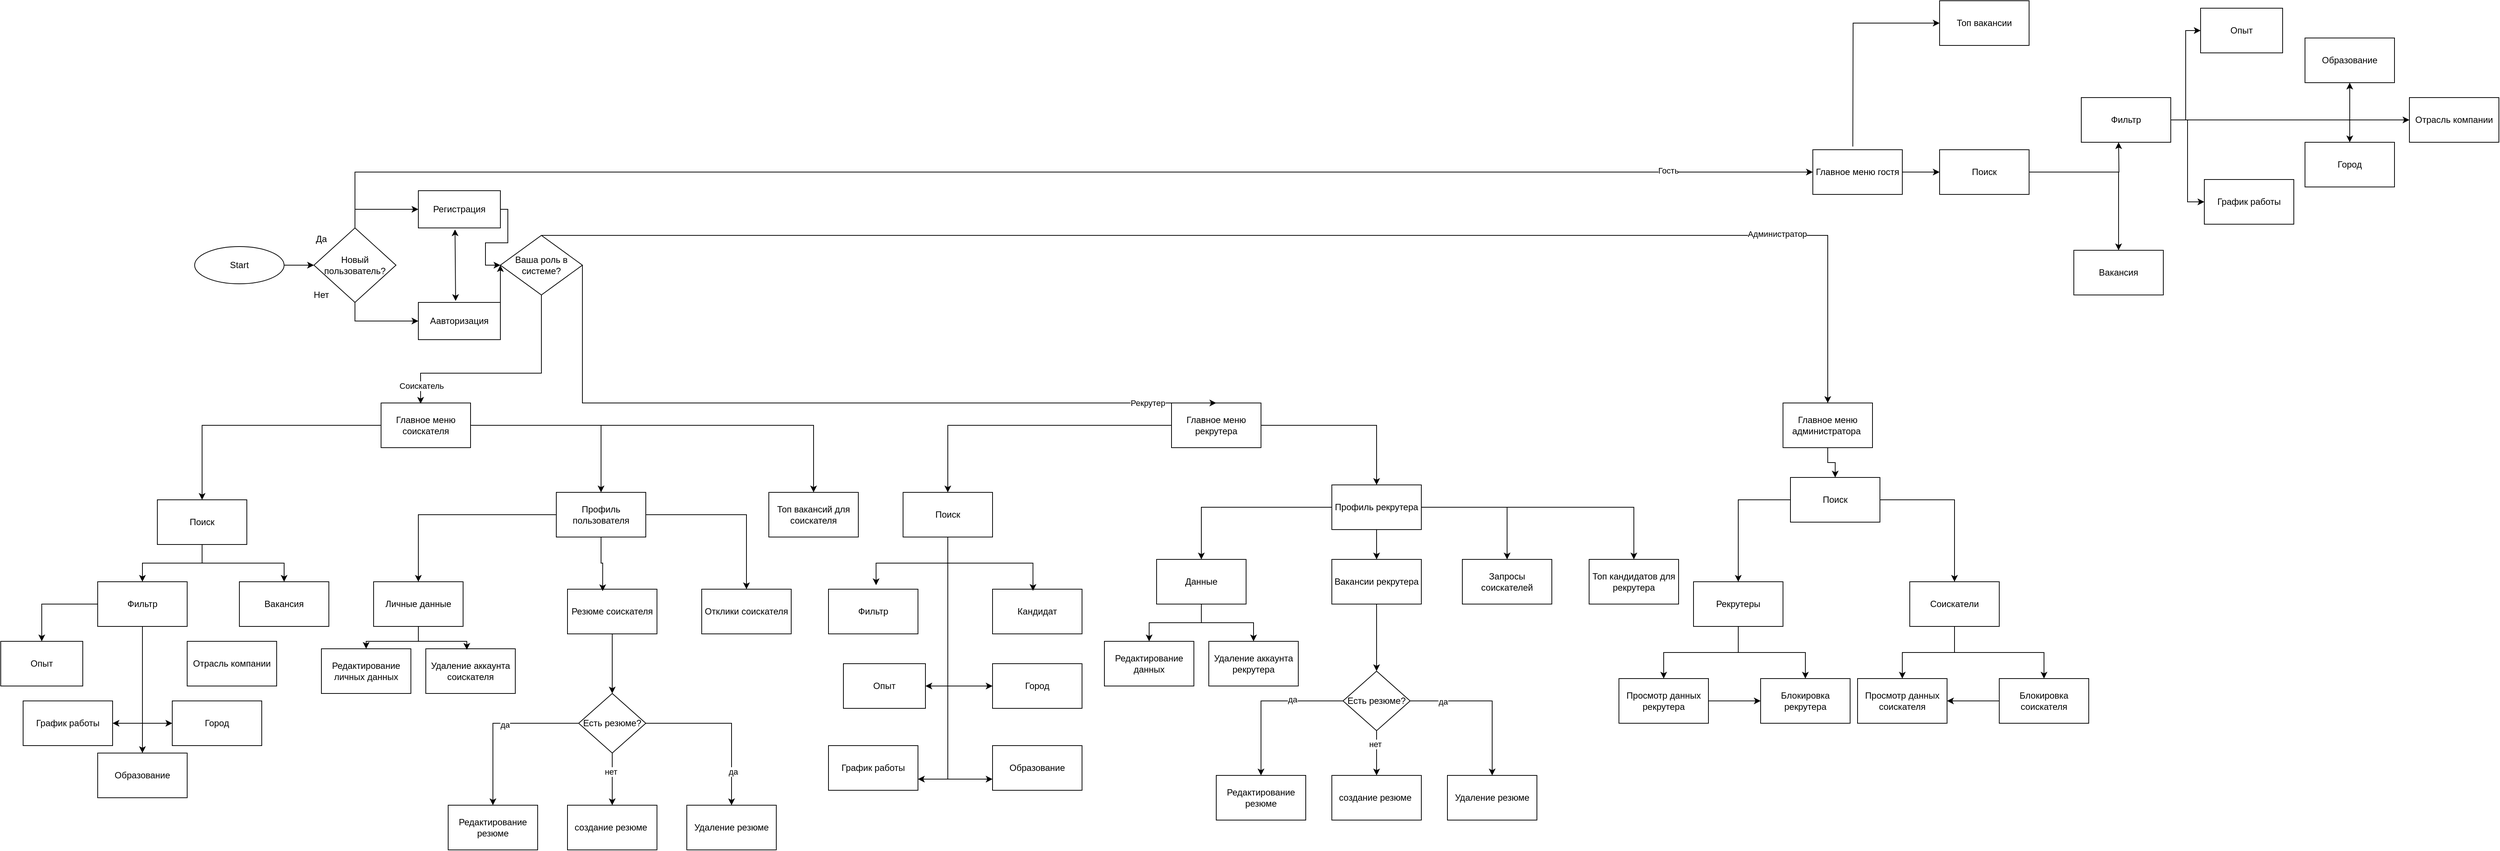 <mxfile version="24.2.3" type="device">
  <diagram name="Страница — 1" id="JCTOw_cMsSzXaskNIPsO">
    <mxGraphModel dx="4131" dy="2893" grid="1" gridSize="10" guides="1" tooltips="1" connect="1" arrows="1" fold="1" page="1" pageScale="1" pageWidth="2500" pageHeight="2000" math="0" shadow="0">
      <root>
        <mxCell id="0" />
        <mxCell id="1" parent="0" />
        <mxCell id="JZkYV2BFQ3dBwdrkWC1B-2" value="Start" style="ellipse;whiteSpace=wrap;html=1;" parent="1" vertex="1">
          <mxGeometry x="10" y="110" width="120" height="50" as="geometry" />
        </mxCell>
        <mxCell id="JZkYV2BFQ3dBwdrkWC1B-20" style="edgeStyle=orthogonalEdgeStyle;rounded=0;orthogonalLoop=1;jettySize=auto;html=1;exitX=0.5;exitY=1;exitDx=0;exitDy=0;entryX=0;entryY=0.5;entryDx=0;entryDy=0;" parent="1" source="JZkYV2BFQ3dBwdrkWC1B-6" target="JZkYV2BFQ3dBwdrkWC1B-12" edge="1">
          <mxGeometry relative="1" as="geometry" />
        </mxCell>
        <mxCell id="JZkYV2BFQ3dBwdrkWC1B-6" value="Новый пользователь?" style="rhombus;whiteSpace=wrap;html=1;" parent="1" vertex="1">
          <mxGeometry x="170" y="85" width="110" height="100" as="geometry" />
        </mxCell>
        <mxCell id="JZkYV2BFQ3dBwdrkWC1B-8" value="Да" style="text;strokeColor=none;align=center;fillColor=none;html=1;verticalAlign=middle;whiteSpace=wrap;rounded=0;" parent="1" vertex="1">
          <mxGeometry x="150" y="85" width="60" height="30" as="geometry" />
        </mxCell>
        <mxCell id="JZkYV2BFQ3dBwdrkWC1B-9" value="Нет" style="text;strokeColor=none;align=center;fillColor=none;html=1;verticalAlign=middle;whiteSpace=wrap;rounded=0;" parent="1" vertex="1">
          <mxGeometry x="150" y="160" width="60" height="30" as="geometry" />
        </mxCell>
        <mxCell id="JZkYV2BFQ3dBwdrkWC1B-28" style="edgeStyle=orthogonalEdgeStyle;rounded=0;orthogonalLoop=1;jettySize=auto;html=1;exitX=1;exitY=0.5;exitDx=0;exitDy=0;entryX=0;entryY=0.5;entryDx=0;entryDy=0;" parent="1" source="JZkYV2BFQ3dBwdrkWC1B-11" target="JZkYV2BFQ3dBwdrkWC1B-27" edge="1">
          <mxGeometry relative="1" as="geometry">
            <Array as="points">
              <mxPoint x="430" y="60" />
              <mxPoint x="430" y="105" />
              <mxPoint x="400" y="105" />
              <mxPoint x="400" y="135" />
            </Array>
          </mxGeometry>
        </mxCell>
        <mxCell id="JZkYV2BFQ3dBwdrkWC1B-11" value="Регистрация" style="rounded=0;whiteSpace=wrap;html=1;" parent="1" vertex="1">
          <mxGeometry x="310" y="35" width="110" height="50" as="geometry" />
        </mxCell>
        <mxCell id="JZkYV2BFQ3dBwdrkWC1B-12" value="Аавторизация" style="rounded=0;whiteSpace=wrap;html=1;" parent="1" vertex="1">
          <mxGeometry x="310" y="185" width="110" height="50" as="geometry" />
        </mxCell>
        <mxCell id="JZkYV2BFQ3dBwdrkWC1B-17" value="" style="endArrow=classic;html=1;rounded=0;exitX=1;exitY=0.5;exitDx=0;exitDy=0;entryX=0;entryY=0.5;entryDx=0;entryDy=0;" parent="1" source="JZkYV2BFQ3dBwdrkWC1B-2" target="JZkYV2BFQ3dBwdrkWC1B-6" edge="1">
          <mxGeometry width="50" height="50" relative="1" as="geometry">
            <mxPoint x="390" y="300" as="sourcePoint" />
            <mxPoint x="440" y="250" as="targetPoint" />
          </mxGeometry>
        </mxCell>
        <mxCell id="JZkYV2BFQ3dBwdrkWC1B-21" value="" style="endArrow=classic;html=1;rounded=0;exitX=0.5;exitY=0;exitDx=0;exitDy=0;entryX=0;entryY=0.5;entryDx=0;entryDy=0;" parent="1" source="JZkYV2BFQ3dBwdrkWC1B-6" target="JZkYV2BFQ3dBwdrkWC1B-11" edge="1">
          <mxGeometry width="50" height="50" relative="1" as="geometry">
            <mxPoint x="390" y="300" as="sourcePoint" />
            <mxPoint x="300" y="60" as="targetPoint" />
            <Array as="points">
              <mxPoint x="225" y="60" />
            </Array>
          </mxGeometry>
        </mxCell>
        <mxCell id="JZkYV2BFQ3dBwdrkWC1B-27" value="Ваша роль в системе?" style="rhombus;whiteSpace=wrap;html=1;" parent="1" vertex="1">
          <mxGeometry x="420" y="95" width="110" height="80" as="geometry" />
        </mxCell>
        <mxCell id="r6MJN3_iS-Vz3nR1FELD-7" style="edgeStyle=orthogonalEdgeStyle;rounded=0;orthogonalLoop=1;jettySize=auto;html=1;entryX=0.5;entryY=0;entryDx=0;entryDy=0;" edge="1" parent="1" source="JZkYV2BFQ3dBwdrkWC1B-35" target="r6MJN3_iS-Vz3nR1FELD-3">
          <mxGeometry relative="1" as="geometry" />
        </mxCell>
        <mxCell id="JZkYV2BFQ3dBwdrkWC1B-35" value="Главное меню администратора&amp;nbsp;" style="rounded=0;whiteSpace=wrap;html=1;" parent="1" vertex="1">
          <mxGeometry x="2140" y="320" width="120" height="60" as="geometry" />
        </mxCell>
        <mxCell id="UZWlOfNiGWSKDZicaVTg-37" style="edgeStyle=orthogonalEdgeStyle;rounded=0;orthogonalLoop=1;jettySize=auto;html=1;entryX=0.5;entryY=0;entryDx=0;entryDy=0;" parent="1" source="JZkYV2BFQ3dBwdrkWC1B-36" target="UZWlOfNiGWSKDZicaVTg-11" edge="1">
          <mxGeometry relative="1" as="geometry" />
        </mxCell>
        <mxCell id="UZWlOfNiGWSKDZicaVTg-38" value="" style="edgeStyle=orthogonalEdgeStyle;rounded=0;orthogonalLoop=1;jettySize=auto;html=1;" parent="1" source="JZkYV2BFQ3dBwdrkWC1B-36" target="UZWlOfNiGWSKDZicaVTg-12" edge="1">
          <mxGeometry relative="1" as="geometry" />
        </mxCell>
        <mxCell id="JZkYV2BFQ3dBwdrkWC1B-36" value="Главное меню рекрутера" style="rounded=0;whiteSpace=wrap;html=1;" parent="1" vertex="1">
          <mxGeometry x="1320" y="320" width="120" height="60" as="geometry" />
        </mxCell>
        <mxCell id="ZCse95G9iP8u16o-Q77A-19" style="edgeStyle=orthogonalEdgeStyle;rounded=0;orthogonalLoop=1;jettySize=auto;html=1;entryX=0.5;entryY=0;entryDx=0;entryDy=0;" parent="1" source="JZkYV2BFQ3dBwdrkWC1B-37" target="JZkYV2BFQ3dBwdrkWC1B-57" edge="1">
          <mxGeometry relative="1" as="geometry" />
        </mxCell>
        <mxCell id="ZCse95G9iP8u16o-Q77A-20" style="edgeStyle=orthogonalEdgeStyle;rounded=0;orthogonalLoop=1;jettySize=auto;html=1;entryX=0.5;entryY=0;entryDx=0;entryDy=0;" parent="1" source="JZkYV2BFQ3dBwdrkWC1B-37" target="ZCse95G9iP8u16o-Q77A-1" edge="1">
          <mxGeometry relative="1" as="geometry" />
        </mxCell>
        <mxCell id="ZCse95G9iP8u16o-Q77A-25" style="edgeStyle=orthogonalEdgeStyle;rounded=0;orthogonalLoop=1;jettySize=auto;html=1;" parent="1" source="JZkYV2BFQ3dBwdrkWC1B-37" target="ZCse95G9iP8u16o-Q77A-2" edge="1">
          <mxGeometry relative="1" as="geometry" />
        </mxCell>
        <mxCell id="JZkYV2BFQ3dBwdrkWC1B-37" value="Главное меню соискателя" style="rounded=0;whiteSpace=wrap;html=1;" parent="1" vertex="1">
          <mxGeometry x="260" y="320" width="120" height="60" as="geometry" />
        </mxCell>
        <mxCell id="JZkYV2BFQ3dBwdrkWC1B-47" value="" style="endArrow=classic;html=1;rounded=0;exitX=0.5;exitY=0;exitDx=0;exitDy=0;entryX=0.5;entryY=0;entryDx=0;entryDy=0;" parent="1" source="JZkYV2BFQ3dBwdrkWC1B-27" target="JZkYV2BFQ3dBwdrkWC1B-35" edge="1">
          <mxGeometry width="50" height="50" relative="1" as="geometry">
            <mxPoint x="390" y="420" as="sourcePoint" />
            <mxPoint x="440" y="370" as="targetPoint" />
            <Array as="points">
              <mxPoint x="2200" y="95" />
            </Array>
          </mxGeometry>
        </mxCell>
        <mxCell id="JZkYV2BFQ3dBwdrkWC1B-53" value="Администратор" style="edgeLabel;html=1;align=center;verticalAlign=middle;resizable=0;points=[];" parent="JZkYV2BFQ3dBwdrkWC1B-47" vertex="1" connectable="0">
          <mxGeometry x="0.699" y="2" relative="1" as="geometry">
            <mxPoint as="offset" />
          </mxGeometry>
        </mxCell>
        <mxCell id="JZkYV2BFQ3dBwdrkWC1B-48" value="" style="endArrow=classic;html=1;rounded=0;exitX=1;exitY=0.5;exitDx=0;exitDy=0;entryX=0.5;entryY=0;entryDx=0;entryDy=0;" parent="1" source="JZkYV2BFQ3dBwdrkWC1B-27" target="JZkYV2BFQ3dBwdrkWC1B-36" edge="1">
          <mxGeometry width="50" height="50" relative="1" as="geometry">
            <mxPoint x="470" y="440" as="sourcePoint" />
            <mxPoint x="440" y="370" as="targetPoint" />
            <Array as="points">
              <mxPoint x="530" y="320" />
              <mxPoint x="881" y="320" />
              <mxPoint x="1160" y="320" />
            </Array>
          </mxGeometry>
        </mxCell>
        <mxCell id="JZkYV2BFQ3dBwdrkWC1B-54" value="Рекрутер" style="edgeLabel;html=1;align=center;verticalAlign=middle;resizable=0;points=[];" parent="JZkYV2BFQ3dBwdrkWC1B-48" vertex="1" connectable="0">
          <mxGeometry x="-0.053" y="-2" relative="1" as="geometry">
            <mxPoint x="453" y="-2" as="offset" />
          </mxGeometry>
        </mxCell>
        <mxCell id="JZkYV2BFQ3dBwdrkWC1B-49" value="" style="endArrow=classic;html=1;rounded=0;entryX=0.442;entryY=0.017;entryDx=0;entryDy=0;entryPerimeter=0;exitX=0.5;exitY=1;exitDx=0;exitDy=0;" parent="1" source="JZkYV2BFQ3dBwdrkWC1B-27" target="JZkYV2BFQ3dBwdrkWC1B-37" edge="1">
          <mxGeometry width="50" height="50" relative="1" as="geometry">
            <mxPoint x="470" y="180" as="sourcePoint" />
            <mxPoint x="440" y="370" as="targetPoint" />
            <Array as="points">
              <mxPoint x="475" y="280" />
              <mxPoint x="313" y="280" />
            </Array>
          </mxGeometry>
        </mxCell>
        <mxCell id="JZkYV2BFQ3dBwdrkWC1B-55" value="Соискатель" style="edgeLabel;html=1;align=center;verticalAlign=middle;resizable=0;points=[];" parent="JZkYV2BFQ3dBwdrkWC1B-49" vertex="1" connectable="0">
          <mxGeometry x="0.841" y="1" relative="1" as="geometry">
            <mxPoint as="offset" />
          </mxGeometry>
        </mxCell>
        <mxCell id="JZkYV2BFQ3dBwdrkWC1B-52" value="" style="endArrow=classic;startArrow=classic;html=1;rounded=0;entryX=0.447;entryY=0.978;entryDx=0;entryDy=0;entryPerimeter=0;" parent="1" edge="1">
          <mxGeometry width="50" height="50" relative="1" as="geometry">
            <mxPoint x="360" y="183.05" as="sourcePoint" />
            <mxPoint x="359.17" y="86.95" as="targetPoint" />
          </mxGeometry>
        </mxCell>
        <mxCell id="JZkYV2BFQ3dBwdrkWC1B-56" value="" style="endArrow=classic;html=1;rounded=0;entryX=0;entryY=0.5;entryDx=0;entryDy=0;" parent="1" target="JZkYV2BFQ3dBwdrkWC1B-27" edge="1">
          <mxGeometry width="50" height="50" relative="1" as="geometry">
            <mxPoint x="420" y="210" as="sourcePoint" />
            <mxPoint x="450" y="180" as="targetPoint" />
          </mxGeometry>
        </mxCell>
        <mxCell id="ZCse95G9iP8u16o-Q77A-11" style="edgeStyle=orthogonalEdgeStyle;rounded=0;orthogonalLoop=1;jettySize=auto;html=1;entryX=0.5;entryY=0;entryDx=0;entryDy=0;" parent="1" source="JZkYV2BFQ3dBwdrkWC1B-57" target="ZCse95G9iP8u16o-Q77A-4" edge="1">
          <mxGeometry relative="1" as="geometry" />
        </mxCell>
        <mxCell id="ZCse95G9iP8u16o-Q77A-12" style="edgeStyle=orthogonalEdgeStyle;rounded=0;orthogonalLoop=1;jettySize=auto;html=1;entryX=0.5;entryY=0;entryDx=0;entryDy=0;" parent="1" source="JZkYV2BFQ3dBwdrkWC1B-57" target="ZCse95G9iP8u16o-Q77A-5" edge="1">
          <mxGeometry relative="1" as="geometry" />
        </mxCell>
        <mxCell id="JZkYV2BFQ3dBwdrkWC1B-57" value="Поиск" style="rounded=0;whiteSpace=wrap;html=1;" parent="1" vertex="1">
          <mxGeometry x="-40" y="450" width="120" height="60" as="geometry" />
        </mxCell>
        <mxCell id="ZCse95G9iP8u16o-Q77A-23" style="edgeStyle=orthogonalEdgeStyle;rounded=0;orthogonalLoop=1;jettySize=auto;html=1;entryX=0.5;entryY=0;entryDx=0;entryDy=0;" parent="1" source="ZCse95G9iP8u16o-Q77A-1" target="ZCse95G9iP8u16o-Q77A-21" edge="1">
          <mxGeometry relative="1" as="geometry" />
        </mxCell>
        <mxCell id="UZWlOfNiGWSKDZicaVTg-9" style="edgeStyle=orthogonalEdgeStyle;rounded=0;orthogonalLoop=1;jettySize=auto;html=1;entryX=0.5;entryY=0;entryDx=0;entryDy=0;" parent="1" source="ZCse95G9iP8u16o-Q77A-1" target="ZCse95G9iP8u16o-Q77A-27" edge="1">
          <mxGeometry relative="1" as="geometry" />
        </mxCell>
        <mxCell id="ZCse95G9iP8u16o-Q77A-1" value="Профиль пользователя" style="rounded=0;whiteSpace=wrap;html=1;" parent="1" vertex="1">
          <mxGeometry x="495" y="440" width="120" height="60" as="geometry" />
        </mxCell>
        <mxCell id="ZCse95G9iP8u16o-Q77A-2" value="Топ вакансий для соискателя" style="rounded=0;whiteSpace=wrap;html=1;" parent="1" vertex="1">
          <mxGeometry x="780" y="440" width="120" height="60" as="geometry" />
        </mxCell>
        <mxCell id="ZCse95G9iP8u16o-Q77A-14" style="edgeStyle=orthogonalEdgeStyle;rounded=0;orthogonalLoop=1;jettySize=auto;html=1;entryX=0.5;entryY=0;entryDx=0;entryDy=0;" parent="1" source="ZCse95G9iP8u16o-Q77A-4" target="ZCse95G9iP8u16o-Q77A-6" edge="1">
          <mxGeometry relative="1" as="geometry" />
        </mxCell>
        <mxCell id="ZCse95G9iP8u16o-Q77A-15" style="edgeStyle=orthogonalEdgeStyle;rounded=0;orthogonalLoop=1;jettySize=auto;html=1;entryX=1;entryY=0.5;entryDx=0;entryDy=0;" parent="1" source="ZCse95G9iP8u16o-Q77A-4" target="ZCse95G9iP8u16o-Q77A-10" edge="1">
          <mxGeometry relative="1" as="geometry" />
        </mxCell>
        <mxCell id="ZCse95G9iP8u16o-Q77A-16" style="edgeStyle=orthogonalEdgeStyle;rounded=0;orthogonalLoop=1;jettySize=auto;html=1;entryX=0;entryY=0.5;entryDx=0;entryDy=0;" parent="1" source="ZCse95G9iP8u16o-Q77A-4" target="ZCse95G9iP8u16o-Q77A-8" edge="1">
          <mxGeometry relative="1" as="geometry" />
        </mxCell>
        <mxCell id="ZCse95G9iP8u16o-Q77A-18" style="edgeStyle=orthogonalEdgeStyle;rounded=0;orthogonalLoop=1;jettySize=auto;html=1;entryX=0.5;entryY=0;entryDx=0;entryDy=0;" parent="1" source="ZCse95G9iP8u16o-Q77A-4" target="ZCse95G9iP8u16o-Q77A-9" edge="1">
          <mxGeometry relative="1" as="geometry" />
        </mxCell>
        <mxCell id="ZCse95G9iP8u16o-Q77A-4" value="Фильтр" style="rounded=0;whiteSpace=wrap;html=1;" parent="1" vertex="1">
          <mxGeometry x="-120" y="560" width="120" height="60" as="geometry" />
        </mxCell>
        <mxCell id="ZCse95G9iP8u16o-Q77A-5" value="Вакансия" style="rounded=0;whiteSpace=wrap;html=1;" parent="1" vertex="1">
          <mxGeometry x="70" y="560" width="120" height="60" as="geometry" />
        </mxCell>
        <mxCell id="ZCse95G9iP8u16o-Q77A-6" value="Опыт" style="rounded=0;whiteSpace=wrap;html=1;" parent="1" vertex="1">
          <mxGeometry x="-250" y="640" width="110" height="60" as="geometry" />
        </mxCell>
        <mxCell id="ZCse95G9iP8u16o-Q77A-7" value="Отрасль компании" style="rounded=0;whiteSpace=wrap;html=1;" parent="1" vertex="1">
          <mxGeometry y="640" width="120" height="60" as="geometry" />
        </mxCell>
        <mxCell id="ZCse95G9iP8u16o-Q77A-8" value="Город" style="rounded=0;whiteSpace=wrap;html=1;" parent="1" vertex="1">
          <mxGeometry x="-20" y="720" width="120" height="60" as="geometry" />
        </mxCell>
        <mxCell id="ZCse95G9iP8u16o-Q77A-9" value="Образование" style="rounded=0;whiteSpace=wrap;html=1;" parent="1" vertex="1">
          <mxGeometry x="-120" y="790" width="120" height="60" as="geometry" />
        </mxCell>
        <mxCell id="ZCse95G9iP8u16o-Q77A-10" value="График работы" style="rounded=0;whiteSpace=wrap;html=1;" parent="1" vertex="1">
          <mxGeometry x="-220" y="720" width="120" height="60" as="geometry" />
        </mxCell>
        <mxCell id="ZCse95G9iP8u16o-Q77A-29" style="edgeStyle=orthogonalEdgeStyle;rounded=0;orthogonalLoop=1;jettySize=auto;html=1;entryX=0.5;entryY=0;entryDx=0;entryDy=0;" parent="1" source="ZCse95G9iP8u16o-Q77A-21" target="ZCse95G9iP8u16o-Q77A-26" edge="1">
          <mxGeometry relative="1" as="geometry" />
        </mxCell>
        <mxCell id="ZCse95G9iP8u16o-Q77A-21" value="Личные данные" style="rounded=0;whiteSpace=wrap;html=1;" parent="1" vertex="1">
          <mxGeometry x="250" y="560" width="120" height="60" as="geometry" />
        </mxCell>
        <mxCell id="ZCse95G9iP8u16o-Q77A-35" style="edgeStyle=orthogonalEdgeStyle;rounded=0;orthogonalLoop=1;jettySize=auto;html=1;" parent="1" source="ZCse95G9iP8u16o-Q77A-22" target="ZCse95G9iP8u16o-Q77A-32" edge="1">
          <mxGeometry relative="1" as="geometry" />
        </mxCell>
        <mxCell id="ZCse95G9iP8u16o-Q77A-22" value="Резюме соискателя" style="rounded=0;whiteSpace=wrap;html=1;" parent="1" vertex="1">
          <mxGeometry x="510" y="570" width="120" height="60" as="geometry" />
        </mxCell>
        <mxCell id="ZCse95G9iP8u16o-Q77A-24" style="edgeStyle=orthogonalEdgeStyle;rounded=0;orthogonalLoop=1;jettySize=auto;html=1;entryX=0.393;entryY=0.043;entryDx=0;entryDy=0;entryPerimeter=0;" parent="1" source="ZCse95G9iP8u16o-Q77A-1" target="ZCse95G9iP8u16o-Q77A-22" edge="1">
          <mxGeometry relative="1" as="geometry" />
        </mxCell>
        <mxCell id="ZCse95G9iP8u16o-Q77A-26" value="Редактирование личных данных" style="rounded=0;whiteSpace=wrap;html=1;" parent="1" vertex="1">
          <mxGeometry x="180" y="650" width="120" height="60" as="geometry" />
        </mxCell>
        <mxCell id="ZCse95G9iP8u16o-Q77A-27" value="Отклики соискателя" style="rounded=0;whiteSpace=wrap;html=1;" parent="1" vertex="1">
          <mxGeometry x="690" y="570" width="120" height="60" as="geometry" />
        </mxCell>
        <mxCell id="ZCse95G9iP8u16o-Q77A-28" value="Удаление аккаунта соискателя" style="rounded=0;whiteSpace=wrap;html=1;" parent="1" vertex="1">
          <mxGeometry x="320" y="650" width="120" height="60" as="geometry" />
        </mxCell>
        <mxCell id="ZCse95G9iP8u16o-Q77A-30" style="edgeStyle=orthogonalEdgeStyle;rounded=0;orthogonalLoop=1;jettySize=auto;html=1;entryX=0.458;entryY=0.022;entryDx=0;entryDy=0;entryPerimeter=0;" parent="1" source="ZCse95G9iP8u16o-Q77A-21" target="ZCse95G9iP8u16o-Q77A-28" edge="1">
          <mxGeometry relative="1" as="geometry" />
        </mxCell>
        <mxCell id="UZWlOfNiGWSKDZicaVTg-3" style="edgeStyle=orthogonalEdgeStyle;rounded=0;orthogonalLoop=1;jettySize=auto;html=1;" parent="1" source="ZCse95G9iP8u16o-Q77A-32" target="ZCse95G9iP8u16o-Q77A-34" edge="1">
          <mxGeometry relative="1" as="geometry" />
        </mxCell>
        <mxCell id="UZWlOfNiGWSKDZicaVTg-4" value="да" style="edgeLabel;html=1;align=center;verticalAlign=middle;resizable=0;points=[];" parent="UZWlOfNiGWSKDZicaVTg-3" vertex="1" connectable="0">
          <mxGeometry x="-0.12" y="2" relative="1" as="geometry">
            <mxPoint as="offset" />
          </mxGeometry>
        </mxCell>
        <mxCell id="UZWlOfNiGWSKDZicaVTg-5" style="edgeStyle=orthogonalEdgeStyle;rounded=0;orthogonalLoop=1;jettySize=auto;html=1;entryX=0.5;entryY=0;entryDx=0;entryDy=0;" parent="1" source="ZCse95G9iP8u16o-Q77A-32" target="ZCse95G9iP8u16o-Q77A-33" edge="1">
          <mxGeometry relative="1" as="geometry" />
        </mxCell>
        <mxCell id="UZWlOfNiGWSKDZicaVTg-6" value="нет" style="edgeLabel;html=1;align=center;verticalAlign=middle;resizable=0;points=[];" parent="UZWlOfNiGWSKDZicaVTg-5" vertex="1" connectable="0">
          <mxGeometry x="-0.286" y="-2" relative="1" as="geometry">
            <mxPoint as="offset" />
          </mxGeometry>
        </mxCell>
        <mxCell id="UZWlOfNiGWSKDZicaVTg-7" style="edgeStyle=orthogonalEdgeStyle;rounded=0;orthogonalLoop=1;jettySize=auto;html=1;entryX=0.5;entryY=0;entryDx=0;entryDy=0;" parent="1" source="ZCse95G9iP8u16o-Q77A-32" target="UZWlOfNiGWSKDZicaVTg-1" edge="1">
          <mxGeometry relative="1" as="geometry" />
        </mxCell>
        <mxCell id="UZWlOfNiGWSKDZicaVTg-8" value="да" style="edgeLabel;html=1;align=center;verticalAlign=middle;resizable=0;points=[];" parent="UZWlOfNiGWSKDZicaVTg-7" vertex="1" connectable="0">
          <mxGeometry x="0.573" y="2" relative="1" as="geometry">
            <mxPoint y="3" as="offset" />
          </mxGeometry>
        </mxCell>
        <mxCell id="ZCse95G9iP8u16o-Q77A-32" value="Есть резюме?" style="rhombus;whiteSpace=wrap;html=1;" parent="1" vertex="1">
          <mxGeometry x="525" y="710" width="90" height="80" as="geometry" />
        </mxCell>
        <mxCell id="ZCse95G9iP8u16o-Q77A-33" value="создание резюме&amp;nbsp;" style="rounded=0;whiteSpace=wrap;html=1;" parent="1" vertex="1">
          <mxGeometry x="510" y="860" width="120" height="60" as="geometry" />
        </mxCell>
        <mxCell id="ZCse95G9iP8u16o-Q77A-34" value="Редактирование резюме" style="rounded=0;whiteSpace=wrap;html=1;" parent="1" vertex="1">
          <mxGeometry x="350" y="860" width="120" height="60" as="geometry" />
        </mxCell>
        <mxCell id="UZWlOfNiGWSKDZicaVTg-1" value="Удаление резюме" style="rounded=0;whiteSpace=wrap;html=1;" parent="1" vertex="1">
          <mxGeometry x="670" y="860" width="120" height="60" as="geometry" />
        </mxCell>
        <mxCell id="UZWlOfNiGWSKDZicaVTg-28" style="edgeStyle=orthogonalEdgeStyle;rounded=0;orthogonalLoop=1;jettySize=auto;html=1;entryX=1;entryY=0.5;entryDx=0;entryDy=0;" parent="1" source="UZWlOfNiGWSKDZicaVTg-11" target="UZWlOfNiGWSKDZicaVTg-17" edge="1">
          <mxGeometry relative="1" as="geometry" />
        </mxCell>
        <mxCell id="UZWlOfNiGWSKDZicaVTg-29" style="edgeStyle=orthogonalEdgeStyle;rounded=0;orthogonalLoop=1;jettySize=auto;html=1;entryX=0;entryY=0.5;entryDx=0;entryDy=0;" parent="1" source="UZWlOfNiGWSKDZicaVTg-11" target="UZWlOfNiGWSKDZicaVTg-20" edge="1">
          <mxGeometry relative="1" as="geometry" />
        </mxCell>
        <mxCell id="UZWlOfNiGWSKDZicaVTg-32" style="edgeStyle=orthogonalEdgeStyle;rounded=0;orthogonalLoop=1;jettySize=auto;html=1;entryX=1;entryY=0.75;entryDx=0;entryDy=0;" parent="1" source="UZWlOfNiGWSKDZicaVTg-11" target="UZWlOfNiGWSKDZicaVTg-18" edge="1">
          <mxGeometry relative="1" as="geometry" />
        </mxCell>
        <mxCell id="UZWlOfNiGWSKDZicaVTg-33" style="edgeStyle=orthogonalEdgeStyle;rounded=0;orthogonalLoop=1;jettySize=auto;html=1;entryX=0;entryY=0.75;entryDx=0;entryDy=0;" parent="1" source="UZWlOfNiGWSKDZicaVTg-11" target="UZWlOfNiGWSKDZicaVTg-19" edge="1">
          <mxGeometry relative="1" as="geometry">
            <Array as="points">
              <mxPoint x="1020" y="825" />
            </Array>
          </mxGeometry>
        </mxCell>
        <mxCell id="UZWlOfNiGWSKDZicaVTg-11" value="Поиск" style="rounded=0;whiteSpace=wrap;html=1;" parent="1" vertex="1">
          <mxGeometry x="960" y="440" width="120" height="60" as="geometry" />
        </mxCell>
        <mxCell id="UZWlOfNiGWSKDZicaVTg-39" style="edgeStyle=orthogonalEdgeStyle;rounded=0;orthogonalLoop=1;jettySize=auto;html=1;entryX=0.5;entryY=0;entryDx=0;entryDy=0;" parent="1" source="UZWlOfNiGWSKDZicaVTg-12" target="UZWlOfNiGWSKDZicaVTg-34" edge="1">
          <mxGeometry relative="1" as="geometry" />
        </mxCell>
        <mxCell id="UZWlOfNiGWSKDZicaVTg-40" style="edgeStyle=orthogonalEdgeStyle;rounded=0;orthogonalLoop=1;jettySize=auto;html=1;entryX=0.5;entryY=0;entryDx=0;entryDy=0;" parent="1" source="UZWlOfNiGWSKDZicaVTg-12" target="UZWlOfNiGWSKDZicaVTg-35" edge="1">
          <mxGeometry relative="1" as="geometry" />
        </mxCell>
        <mxCell id="UZWlOfNiGWSKDZicaVTg-41" style="edgeStyle=orthogonalEdgeStyle;rounded=0;orthogonalLoop=1;jettySize=auto;html=1;" parent="1" source="UZWlOfNiGWSKDZicaVTg-12" target="UZWlOfNiGWSKDZicaVTg-36" edge="1">
          <mxGeometry relative="1" as="geometry" />
        </mxCell>
        <mxCell id="r6MJN3_iS-Vz3nR1FELD-1" style="edgeStyle=orthogonalEdgeStyle;rounded=0;orthogonalLoop=1;jettySize=auto;html=1;entryX=0.5;entryY=0;entryDx=0;entryDy=0;" edge="1" parent="1" source="UZWlOfNiGWSKDZicaVTg-12" target="UZWlOfNiGWSKDZicaVTg-13">
          <mxGeometry relative="1" as="geometry" />
        </mxCell>
        <mxCell id="UZWlOfNiGWSKDZicaVTg-12" value="Профиль рекрутера" style="rounded=0;whiteSpace=wrap;html=1;" parent="1" vertex="1">
          <mxGeometry x="1535" y="430" width="120" height="60" as="geometry" />
        </mxCell>
        <mxCell id="UZWlOfNiGWSKDZicaVTg-13" value="Топ кандидатов для рекрутера" style="rounded=0;whiteSpace=wrap;html=1;" parent="1" vertex="1">
          <mxGeometry x="1880" y="530" width="120" height="60" as="geometry" />
        </mxCell>
        <mxCell id="UZWlOfNiGWSKDZicaVTg-15" value="Фильтр" style="rounded=0;whiteSpace=wrap;html=1;" parent="1" vertex="1">
          <mxGeometry x="860" y="570" width="120" height="60" as="geometry" />
        </mxCell>
        <mxCell id="UZWlOfNiGWSKDZicaVTg-16" value="Кандидат" style="rounded=0;whiteSpace=wrap;html=1;" parent="1" vertex="1">
          <mxGeometry x="1080" y="570" width="120" height="60" as="geometry" />
        </mxCell>
        <mxCell id="UZWlOfNiGWSKDZicaVTg-17" value="Опыт" style="rounded=0;whiteSpace=wrap;html=1;" parent="1" vertex="1">
          <mxGeometry x="880" y="670" width="110" height="60" as="geometry" />
        </mxCell>
        <mxCell id="UZWlOfNiGWSKDZicaVTg-18" value="График работы" style="rounded=0;whiteSpace=wrap;html=1;" parent="1" vertex="1">
          <mxGeometry x="860" y="780" width="120" height="60" as="geometry" />
        </mxCell>
        <mxCell id="UZWlOfNiGWSKDZicaVTg-19" value="Образование" style="rounded=0;whiteSpace=wrap;html=1;" parent="1" vertex="1">
          <mxGeometry x="1080" y="780" width="120" height="60" as="geometry" />
        </mxCell>
        <mxCell id="UZWlOfNiGWSKDZicaVTg-20" value="Город" style="rounded=0;whiteSpace=wrap;html=1;" parent="1" vertex="1">
          <mxGeometry x="1080" y="670" width="120" height="60" as="geometry" />
        </mxCell>
        <mxCell id="UZWlOfNiGWSKDZicaVTg-24" style="edgeStyle=orthogonalEdgeStyle;rounded=0;orthogonalLoop=1;jettySize=auto;html=1;" parent="1" source="JZkYV2BFQ3dBwdrkWC1B-6" edge="1">
          <mxGeometry relative="1" as="geometry">
            <Array as="points">
              <mxPoint x="225" y="10" />
              <mxPoint x="1878" y="10" />
            </Array>
            <mxPoint x="2180" y="10" as="targetPoint" />
          </mxGeometry>
        </mxCell>
        <mxCell id="UZWlOfNiGWSKDZicaVTg-25" value="Гость" style="edgeLabel;html=1;align=center;verticalAlign=middle;resizable=0;points=[];" parent="UZWlOfNiGWSKDZicaVTg-24" vertex="1" connectable="0">
          <mxGeometry x="0.809" y="2" relative="1" as="geometry">
            <mxPoint as="offset" />
          </mxGeometry>
        </mxCell>
        <mxCell id="UZWlOfNiGWSKDZicaVTg-26" style="edgeStyle=orthogonalEdgeStyle;rounded=0;orthogonalLoop=1;jettySize=auto;html=1;entryX=0.532;entryY=-0.09;entryDx=0;entryDy=0;entryPerimeter=0;" parent="1" source="UZWlOfNiGWSKDZicaVTg-11" target="UZWlOfNiGWSKDZicaVTg-15" edge="1">
          <mxGeometry relative="1" as="geometry" />
        </mxCell>
        <mxCell id="UZWlOfNiGWSKDZicaVTg-27" style="edgeStyle=orthogonalEdgeStyle;rounded=0;orthogonalLoop=1;jettySize=auto;html=1;entryX=0.452;entryY=0.037;entryDx=0;entryDy=0;entryPerimeter=0;" parent="1" source="UZWlOfNiGWSKDZicaVTg-11" target="UZWlOfNiGWSKDZicaVTg-16" edge="1">
          <mxGeometry relative="1" as="geometry" />
        </mxCell>
        <mxCell id="UZWlOfNiGWSKDZicaVTg-44" style="edgeStyle=orthogonalEdgeStyle;rounded=0;orthogonalLoop=1;jettySize=auto;html=1;entryX=0.5;entryY=0;entryDx=0;entryDy=0;" parent="1" source="UZWlOfNiGWSKDZicaVTg-34" target="UZWlOfNiGWSKDZicaVTg-42" edge="1">
          <mxGeometry relative="1" as="geometry" />
        </mxCell>
        <mxCell id="UZWlOfNiGWSKDZicaVTg-45" style="edgeStyle=orthogonalEdgeStyle;rounded=0;orthogonalLoop=1;jettySize=auto;html=1;entryX=0.5;entryY=0;entryDx=0;entryDy=0;" parent="1" source="UZWlOfNiGWSKDZicaVTg-34" target="UZWlOfNiGWSKDZicaVTg-43" edge="1">
          <mxGeometry relative="1" as="geometry" />
        </mxCell>
        <mxCell id="UZWlOfNiGWSKDZicaVTg-34" value="Данные" style="rounded=0;whiteSpace=wrap;html=1;" parent="1" vertex="1">
          <mxGeometry x="1300" y="530" width="120" height="60" as="geometry" />
        </mxCell>
        <mxCell id="UZWlOfNiGWSKDZicaVTg-48" style="edgeStyle=orthogonalEdgeStyle;rounded=0;orthogonalLoop=1;jettySize=auto;html=1;entryX=0.5;entryY=0;entryDx=0;entryDy=0;" parent="1" source="UZWlOfNiGWSKDZicaVTg-35" target="UZWlOfNiGWSKDZicaVTg-46" edge="1">
          <mxGeometry relative="1" as="geometry" />
        </mxCell>
        <mxCell id="UZWlOfNiGWSKDZicaVTg-35" value="Вакансии рекрутера" style="rounded=0;whiteSpace=wrap;html=1;" parent="1" vertex="1">
          <mxGeometry x="1535" y="530" width="120" height="60" as="geometry" />
        </mxCell>
        <mxCell id="UZWlOfNiGWSKDZicaVTg-36" value="Запросы соискателей" style="rounded=0;whiteSpace=wrap;html=1;" parent="1" vertex="1">
          <mxGeometry x="1710" y="530" width="120" height="60" as="geometry" />
        </mxCell>
        <mxCell id="UZWlOfNiGWSKDZicaVTg-42" value="Редактирование данных" style="rounded=0;whiteSpace=wrap;html=1;" parent="1" vertex="1">
          <mxGeometry x="1230" y="640" width="120" height="60" as="geometry" />
        </mxCell>
        <mxCell id="UZWlOfNiGWSKDZicaVTg-43" value="Удаление аккаунта рекрутера" style="rounded=0;whiteSpace=wrap;html=1;" parent="1" vertex="1">
          <mxGeometry x="1370" y="640" width="120" height="60" as="geometry" />
        </mxCell>
        <mxCell id="UZWlOfNiGWSKDZicaVTg-52" style="edgeStyle=orthogonalEdgeStyle;rounded=0;orthogonalLoop=1;jettySize=auto;html=1;entryX=0.5;entryY=0;entryDx=0;entryDy=0;" parent="1" source="UZWlOfNiGWSKDZicaVTg-46" target="UZWlOfNiGWSKDZicaVTg-49" edge="1">
          <mxGeometry relative="1" as="geometry" />
        </mxCell>
        <mxCell id="UZWlOfNiGWSKDZicaVTg-53" value="да" style="edgeLabel;html=1;align=center;verticalAlign=middle;resizable=0;points=[];" parent="UZWlOfNiGWSKDZicaVTg-52" vertex="1" connectable="0">
          <mxGeometry x="-0.348" y="-2" relative="1" as="geometry">
            <mxPoint as="offset" />
          </mxGeometry>
        </mxCell>
        <mxCell id="UZWlOfNiGWSKDZicaVTg-55" style="edgeStyle=orthogonalEdgeStyle;rounded=0;orthogonalLoop=1;jettySize=auto;html=1;" parent="1" source="UZWlOfNiGWSKDZicaVTg-46" target="UZWlOfNiGWSKDZicaVTg-50" edge="1">
          <mxGeometry relative="1" as="geometry" />
        </mxCell>
        <mxCell id="UZWlOfNiGWSKDZicaVTg-56" value="нет" style="edgeLabel;html=1;align=center;verticalAlign=middle;resizable=0;points=[];" parent="UZWlOfNiGWSKDZicaVTg-55" vertex="1" connectable="0">
          <mxGeometry x="-0.403" y="-2" relative="1" as="geometry">
            <mxPoint as="offset" />
          </mxGeometry>
        </mxCell>
        <mxCell id="UZWlOfNiGWSKDZicaVTg-57" style="edgeStyle=orthogonalEdgeStyle;rounded=0;orthogonalLoop=1;jettySize=auto;html=1;" parent="1" source="UZWlOfNiGWSKDZicaVTg-46" target="UZWlOfNiGWSKDZicaVTg-51" edge="1">
          <mxGeometry relative="1" as="geometry" />
        </mxCell>
        <mxCell id="UZWlOfNiGWSKDZicaVTg-58" value="да" style="edgeLabel;html=1;align=center;verticalAlign=middle;resizable=0;points=[];" parent="UZWlOfNiGWSKDZicaVTg-57" vertex="1" connectable="0">
          <mxGeometry x="-0.582" y="-1" relative="1" as="geometry">
            <mxPoint as="offset" />
          </mxGeometry>
        </mxCell>
        <mxCell id="UZWlOfNiGWSKDZicaVTg-46" value="Есть резюме?" style="rhombus;whiteSpace=wrap;html=1;" parent="1" vertex="1">
          <mxGeometry x="1550" y="680" width="90" height="80" as="geometry" />
        </mxCell>
        <mxCell id="UZWlOfNiGWSKDZicaVTg-49" value="Редактирование резюме" style="rounded=0;whiteSpace=wrap;html=1;" parent="1" vertex="1">
          <mxGeometry x="1380" y="820" width="120" height="60" as="geometry" />
        </mxCell>
        <mxCell id="UZWlOfNiGWSKDZicaVTg-50" value="создание резюме&amp;nbsp;" style="rounded=0;whiteSpace=wrap;html=1;" parent="1" vertex="1">
          <mxGeometry x="1535" y="820" width="120" height="60" as="geometry" />
        </mxCell>
        <mxCell id="UZWlOfNiGWSKDZicaVTg-51" value="Удаление резюме" style="rounded=0;whiteSpace=wrap;html=1;" parent="1" vertex="1">
          <mxGeometry x="1690" y="820" width="120" height="60" as="geometry" />
        </mxCell>
        <mxCell id="r6MJN3_iS-Vz3nR1FELD-8" style="edgeStyle=orthogonalEdgeStyle;rounded=0;orthogonalLoop=1;jettySize=auto;html=1;" edge="1" parent="1" source="r6MJN3_iS-Vz3nR1FELD-3" target="r6MJN3_iS-Vz3nR1FELD-4">
          <mxGeometry relative="1" as="geometry" />
        </mxCell>
        <mxCell id="r6MJN3_iS-Vz3nR1FELD-50" style="edgeStyle=orthogonalEdgeStyle;rounded=0;orthogonalLoop=1;jettySize=auto;html=1;" edge="1" parent="1" source="r6MJN3_iS-Vz3nR1FELD-3" target="r6MJN3_iS-Vz3nR1FELD-5">
          <mxGeometry relative="1" as="geometry">
            <Array as="points">
              <mxPoint x="2370" y="450" />
            </Array>
          </mxGeometry>
        </mxCell>
        <mxCell id="r6MJN3_iS-Vz3nR1FELD-3" value="Поиск" style="rounded=0;whiteSpace=wrap;html=1;" vertex="1" parent="1">
          <mxGeometry x="2150" y="420" width="120" height="60" as="geometry" />
        </mxCell>
        <mxCell id="r6MJN3_iS-Vz3nR1FELD-15" style="edgeStyle=orthogonalEdgeStyle;rounded=0;orthogonalLoop=1;jettySize=auto;html=1;entryX=0.5;entryY=0;entryDx=0;entryDy=0;" edge="1" parent="1" source="r6MJN3_iS-Vz3nR1FELD-4" target="r6MJN3_iS-Vz3nR1FELD-11">
          <mxGeometry relative="1" as="geometry" />
        </mxCell>
        <mxCell id="r6MJN3_iS-Vz3nR1FELD-16" style="edgeStyle=orthogonalEdgeStyle;rounded=0;orthogonalLoop=1;jettySize=auto;html=1;entryX=0.5;entryY=0;entryDx=0;entryDy=0;" edge="1" parent="1" source="r6MJN3_iS-Vz3nR1FELD-4" target="r6MJN3_iS-Vz3nR1FELD-12">
          <mxGeometry relative="1" as="geometry" />
        </mxCell>
        <mxCell id="r6MJN3_iS-Vz3nR1FELD-4" value="Рекрутеры" style="rounded=0;whiteSpace=wrap;html=1;" vertex="1" parent="1">
          <mxGeometry x="2020" y="560" width="120" height="60" as="geometry" />
        </mxCell>
        <mxCell id="r6MJN3_iS-Vz3nR1FELD-22" style="edgeStyle=orthogonalEdgeStyle;rounded=0;orthogonalLoop=1;jettySize=auto;html=1;" edge="1" parent="1" source="r6MJN3_iS-Vz3nR1FELD-5" target="r6MJN3_iS-Vz3nR1FELD-20">
          <mxGeometry relative="1" as="geometry" />
        </mxCell>
        <mxCell id="r6MJN3_iS-Vz3nR1FELD-23" style="edgeStyle=orthogonalEdgeStyle;rounded=0;orthogonalLoop=1;jettySize=auto;html=1;entryX=0.5;entryY=0;entryDx=0;entryDy=0;" edge="1" parent="1" source="r6MJN3_iS-Vz3nR1FELD-5" target="r6MJN3_iS-Vz3nR1FELD-21">
          <mxGeometry relative="1" as="geometry" />
        </mxCell>
        <mxCell id="r6MJN3_iS-Vz3nR1FELD-5" value="Соискатели" style="rounded=0;whiteSpace=wrap;html=1;" vertex="1" parent="1">
          <mxGeometry x="2310" y="560" width="120" height="60" as="geometry" />
        </mxCell>
        <mxCell id="r6MJN3_iS-Vz3nR1FELD-11" value="Просмотр данных рекрутера" style="rounded=0;whiteSpace=wrap;html=1;" vertex="1" parent="1">
          <mxGeometry x="1920" y="690" width="120" height="60" as="geometry" />
        </mxCell>
        <mxCell id="r6MJN3_iS-Vz3nR1FELD-12" value="Блокировка рекрутера" style="rounded=0;whiteSpace=wrap;html=1;" vertex="1" parent="1">
          <mxGeometry x="2110" y="690" width="120" height="60" as="geometry" />
        </mxCell>
        <mxCell id="r6MJN3_iS-Vz3nR1FELD-19" value="" style="endArrow=classic;html=1;rounded=0;exitX=1;exitY=0.5;exitDx=0;exitDy=0;entryX=0;entryY=0.5;entryDx=0;entryDy=0;" edge="1" parent="1" source="r6MJN3_iS-Vz3nR1FELD-11" target="r6MJN3_iS-Vz3nR1FELD-12">
          <mxGeometry width="50" height="50" relative="1" as="geometry">
            <mxPoint x="1970" y="780" as="sourcePoint" />
            <mxPoint x="2020" y="730" as="targetPoint" />
          </mxGeometry>
        </mxCell>
        <mxCell id="r6MJN3_iS-Vz3nR1FELD-20" value="Просмотр данных соискателя" style="rounded=0;whiteSpace=wrap;html=1;" vertex="1" parent="1">
          <mxGeometry x="2240" y="690" width="120" height="60" as="geometry" />
        </mxCell>
        <mxCell id="r6MJN3_iS-Vz3nR1FELD-21" value="Блокировка соискателя" style="rounded=0;whiteSpace=wrap;html=1;" vertex="1" parent="1">
          <mxGeometry x="2430" y="690" width="120" height="60" as="geometry" />
        </mxCell>
        <mxCell id="r6MJN3_iS-Vz3nR1FELD-24" value="" style="endArrow=classic;html=1;rounded=0;exitX=0;exitY=0.5;exitDx=0;exitDy=0;entryX=1;entryY=0.5;entryDx=0;entryDy=0;" edge="1" parent="1" source="r6MJN3_iS-Vz3nR1FELD-21" target="r6MJN3_iS-Vz3nR1FELD-20">
          <mxGeometry width="50" height="50" relative="1" as="geometry">
            <mxPoint x="2020" y="780" as="sourcePoint" />
            <mxPoint x="2020" y="730" as="targetPoint" />
          </mxGeometry>
        </mxCell>
        <mxCell id="r6MJN3_iS-Vz3nR1FELD-47" style="edgeStyle=orthogonalEdgeStyle;rounded=0;orthogonalLoop=1;jettySize=auto;html=1;entryX=0;entryY=0.5;entryDx=0;entryDy=0;" edge="1" parent="1" source="r6MJN3_iS-Vz3nR1FELD-25" target="r6MJN3_iS-Vz3nR1FELD-28">
          <mxGeometry relative="1" as="geometry" />
        </mxCell>
        <mxCell id="r6MJN3_iS-Vz3nR1FELD-25" value="Главное меню гостя" style="rounded=0;whiteSpace=wrap;html=1;" vertex="1" parent="1">
          <mxGeometry x="2180" y="-20" width="120" height="60" as="geometry" />
        </mxCell>
        <mxCell id="r6MJN3_iS-Vz3nR1FELD-27" style="edgeStyle=orthogonalEdgeStyle;rounded=0;orthogonalLoop=1;jettySize=auto;html=1;entryX=0.5;entryY=0;entryDx=0;entryDy=0;" edge="1" parent="1" source="r6MJN3_iS-Vz3nR1FELD-28" target="r6MJN3_iS-Vz3nR1FELD-34">
          <mxGeometry relative="1" as="geometry" />
        </mxCell>
        <mxCell id="r6MJN3_iS-Vz3nR1FELD-40" style="edgeStyle=orthogonalEdgeStyle;rounded=0;orthogonalLoop=1;jettySize=auto;html=1;" edge="1" parent="1" source="r6MJN3_iS-Vz3nR1FELD-28">
          <mxGeometry relative="1" as="geometry">
            <mxPoint x="2590.0" y="-30" as="targetPoint" />
          </mxGeometry>
        </mxCell>
        <mxCell id="r6MJN3_iS-Vz3nR1FELD-28" value="Поиск" style="rounded=0;whiteSpace=wrap;html=1;" vertex="1" parent="1">
          <mxGeometry x="2350" y="-20" width="120" height="60" as="geometry" />
        </mxCell>
        <mxCell id="r6MJN3_iS-Vz3nR1FELD-42" style="edgeStyle=orthogonalEdgeStyle;rounded=0;orthogonalLoop=1;jettySize=auto;html=1;entryX=0;entryY=0.5;entryDx=0;entryDy=0;" edge="1" parent="1" source="r6MJN3_iS-Vz3nR1FELD-33" target="r6MJN3_iS-Vz3nR1FELD-39">
          <mxGeometry relative="1" as="geometry" />
        </mxCell>
        <mxCell id="r6MJN3_iS-Vz3nR1FELD-43" style="edgeStyle=orthogonalEdgeStyle;rounded=0;orthogonalLoop=1;jettySize=auto;html=1;entryX=0;entryY=0.5;entryDx=0;entryDy=0;" edge="1" parent="1" source="r6MJN3_iS-Vz3nR1FELD-33" target="r6MJN3_iS-Vz3nR1FELD-35">
          <mxGeometry relative="1" as="geometry" />
        </mxCell>
        <mxCell id="r6MJN3_iS-Vz3nR1FELD-44" style="edgeStyle=orthogonalEdgeStyle;rounded=0;orthogonalLoop=1;jettySize=auto;html=1;" edge="1" parent="1" source="r6MJN3_iS-Vz3nR1FELD-33" target="r6MJN3_iS-Vz3nR1FELD-38">
          <mxGeometry relative="1" as="geometry" />
        </mxCell>
        <mxCell id="r6MJN3_iS-Vz3nR1FELD-45" style="edgeStyle=orthogonalEdgeStyle;rounded=0;orthogonalLoop=1;jettySize=auto;html=1;entryX=0.5;entryY=0;entryDx=0;entryDy=0;" edge="1" parent="1" source="r6MJN3_iS-Vz3nR1FELD-33" target="r6MJN3_iS-Vz3nR1FELD-37">
          <mxGeometry relative="1" as="geometry" />
        </mxCell>
        <mxCell id="r6MJN3_iS-Vz3nR1FELD-46" style="edgeStyle=orthogonalEdgeStyle;rounded=0;orthogonalLoop=1;jettySize=auto;html=1;entryX=0;entryY=0.5;entryDx=0;entryDy=0;" edge="1" parent="1" source="r6MJN3_iS-Vz3nR1FELD-33" target="r6MJN3_iS-Vz3nR1FELD-36">
          <mxGeometry relative="1" as="geometry" />
        </mxCell>
        <mxCell id="r6MJN3_iS-Vz3nR1FELD-33" value="Фильтр" style="rounded=0;whiteSpace=wrap;html=1;" vertex="1" parent="1">
          <mxGeometry x="2540" y="-90" width="120" height="60" as="geometry" />
        </mxCell>
        <mxCell id="r6MJN3_iS-Vz3nR1FELD-34" value="Вакансия" style="rounded=0;whiteSpace=wrap;html=1;" vertex="1" parent="1">
          <mxGeometry x="2530" y="115" width="120" height="60" as="geometry" />
        </mxCell>
        <mxCell id="r6MJN3_iS-Vz3nR1FELD-35" value="Опыт" style="rounded=0;whiteSpace=wrap;html=1;" vertex="1" parent="1">
          <mxGeometry x="2700" y="-210" width="110" height="60" as="geometry" />
        </mxCell>
        <mxCell id="r6MJN3_iS-Vz3nR1FELD-36" value="Отрасль компании" style="rounded=0;whiteSpace=wrap;html=1;" vertex="1" parent="1">
          <mxGeometry x="2980" y="-90" width="120" height="60" as="geometry" />
        </mxCell>
        <mxCell id="r6MJN3_iS-Vz3nR1FELD-37" value="Город" style="rounded=0;whiteSpace=wrap;html=1;" vertex="1" parent="1">
          <mxGeometry x="2840" y="-30" width="120" height="60" as="geometry" />
        </mxCell>
        <mxCell id="r6MJN3_iS-Vz3nR1FELD-38" value="Образование" style="rounded=0;whiteSpace=wrap;html=1;" vertex="1" parent="1">
          <mxGeometry x="2840" y="-170" width="120" height="60" as="geometry" />
        </mxCell>
        <mxCell id="r6MJN3_iS-Vz3nR1FELD-39" value="График работы" style="rounded=0;whiteSpace=wrap;html=1;" vertex="1" parent="1">
          <mxGeometry x="2705" y="20" width="120" height="60" as="geometry" />
        </mxCell>
        <mxCell id="r6MJN3_iS-Vz3nR1FELD-51" value="Топ вакансии" style="rounded=0;whiteSpace=wrap;html=1;" vertex="1" parent="1">
          <mxGeometry x="2350" y="-220" width="120" height="60" as="geometry" />
        </mxCell>
        <mxCell id="r6MJN3_iS-Vz3nR1FELD-54" value="" style="endArrow=classic;html=1;rounded=0;exitX=0.447;exitY=-0.071;exitDx=0;exitDy=0;exitPerimeter=0;entryX=0;entryY=0.5;entryDx=0;entryDy=0;" edge="1" parent="1" source="r6MJN3_iS-Vz3nR1FELD-25" target="r6MJN3_iS-Vz3nR1FELD-51">
          <mxGeometry width="50" height="50" relative="1" as="geometry">
            <mxPoint x="2170" y="60" as="sourcePoint" />
            <mxPoint x="2220" y="10" as="targetPoint" />
            <Array as="points">
              <mxPoint x="2234" y="-190" />
            </Array>
          </mxGeometry>
        </mxCell>
      </root>
    </mxGraphModel>
  </diagram>
</mxfile>
